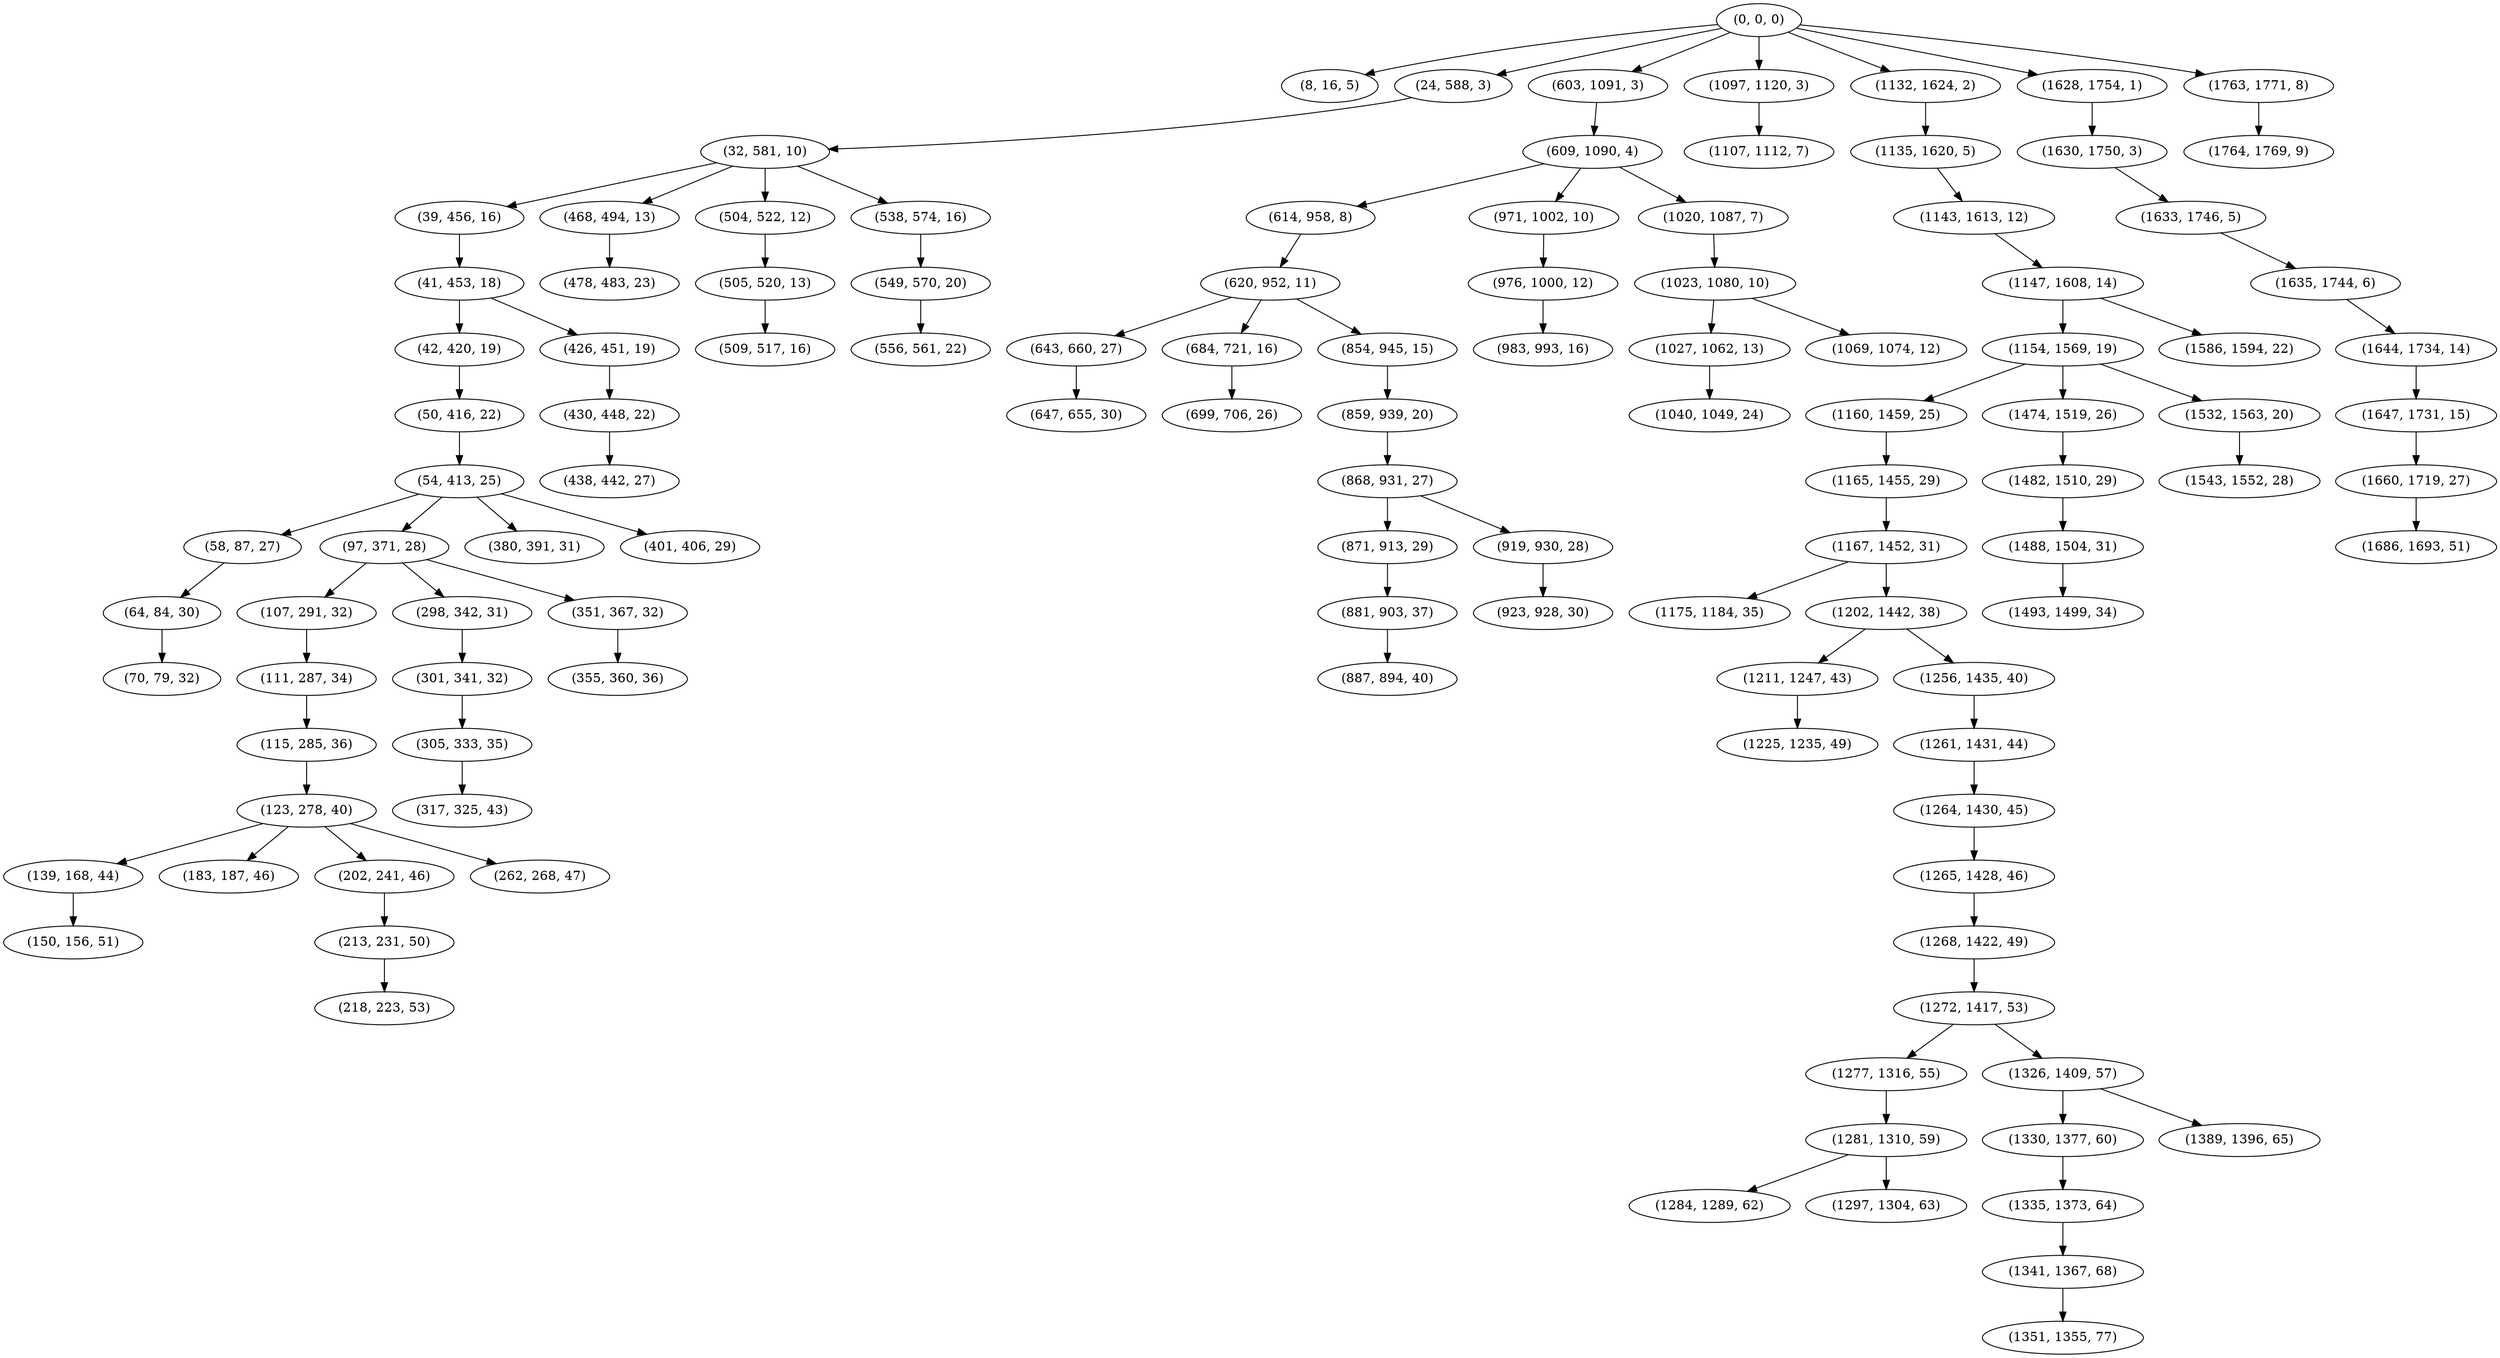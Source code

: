 digraph tree {
    "(0, 0, 0)";
    "(8, 16, 5)";
    "(24, 588, 3)";
    "(32, 581, 10)";
    "(39, 456, 16)";
    "(41, 453, 18)";
    "(42, 420, 19)";
    "(50, 416, 22)";
    "(54, 413, 25)";
    "(58, 87, 27)";
    "(64, 84, 30)";
    "(70, 79, 32)";
    "(97, 371, 28)";
    "(107, 291, 32)";
    "(111, 287, 34)";
    "(115, 285, 36)";
    "(123, 278, 40)";
    "(139, 168, 44)";
    "(150, 156, 51)";
    "(183, 187, 46)";
    "(202, 241, 46)";
    "(213, 231, 50)";
    "(218, 223, 53)";
    "(262, 268, 47)";
    "(298, 342, 31)";
    "(301, 341, 32)";
    "(305, 333, 35)";
    "(317, 325, 43)";
    "(351, 367, 32)";
    "(355, 360, 36)";
    "(380, 391, 31)";
    "(401, 406, 29)";
    "(426, 451, 19)";
    "(430, 448, 22)";
    "(438, 442, 27)";
    "(468, 494, 13)";
    "(478, 483, 23)";
    "(504, 522, 12)";
    "(505, 520, 13)";
    "(509, 517, 16)";
    "(538, 574, 16)";
    "(549, 570, 20)";
    "(556, 561, 22)";
    "(603, 1091, 3)";
    "(609, 1090, 4)";
    "(614, 958, 8)";
    "(620, 952, 11)";
    "(643, 660, 27)";
    "(647, 655, 30)";
    "(684, 721, 16)";
    "(699, 706, 26)";
    "(854, 945, 15)";
    "(859, 939, 20)";
    "(868, 931, 27)";
    "(871, 913, 29)";
    "(881, 903, 37)";
    "(887, 894, 40)";
    "(919, 930, 28)";
    "(923, 928, 30)";
    "(971, 1002, 10)";
    "(976, 1000, 12)";
    "(983, 993, 16)";
    "(1020, 1087, 7)";
    "(1023, 1080, 10)";
    "(1027, 1062, 13)";
    "(1040, 1049, 24)";
    "(1069, 1074, 12)";
    "(1097, 1120, 3)";
    "(1107, 1112, 7)";
    "(1132, 1624, 2)";
    "(1135, 1620, 5)";
    "(1143, 1613, 12)";
    "(1147, 1608, 14)";
    "(1154, 1569, 19)";
    "(1160, 1459, 25)";
    "(1165, 1455, 29)";
    "(1167, 1452, 31)";
    "(1175, 1184, 35)";
    "(1202, 1442, 38)";
    "(1211, 1247, 43)";
    "(1225, 1235, 49)";
    "(1256, 1435, 40)";
    "(1261, 1431, 44)";
    "(1264, 1430, 45)";
    "(1265, 1428, 46)";
    "(1268, 1422, 49)";
    "(1272, 1417, 53)";
    "(1277, 1316, 55)";
    "(1281, 1310, 59)";
    "(1284, 1289, 62)";
    "(1297, 1304, 63)";
    "(1326, 1409, 57)";
    "(1330, 1377, 60)";
    "(1335, 1373, 64)";
    "(1341, 1367, 68)";
    "(1351, 1355, 77)";
    "(1389, 1396, 65)";
    "(1474, 1519, 26)";
    "(1482, 1510, 29)";
    "(1488, 1504, 31)";
    "(1493, 1499, 34)";
    "(1532, 1563, 20)";
    "(1543, 1552, 28)";
    "(1586, 1594, 22)";
    "(1628, 1754, 1)";
    "(1630, 1750, 3)";
    "(1633, 1746, 5)";
    "(1635, 1744, 6)";
    "(1644, 1734, 14)";
    "(1647, 1731, 15)";
    "(1660, 1719, 27)";
    "(1686, 1693, 51)";
    "(1763, 1771, 8)";
    "(1764, 1769, 9)";
    "(0, 0, 0)" -> "(8, 16, 5)";
    "(0, 0, 0)" -> "(24, 588, 3)";
    "(0, 0, 0)" -> "(603, 1091, 3)";
    "(0, 0, 0)" -> "(1097, 1120, 3)";
    "(0, 0, 0)" -> "(1132, 1624, 2)";
    "(0, 0, 0)" -> "(1628, 1754, 1)";
    "(0, 0, 0)" -> "(1763, 1771, 8)";
    "(24, 588, 3)" -> "(32, 581, 10)";
    "(32, 581, 10)" -> "(39, 456, 16)";
    "(32, 581, 10)" -> "(468, 494, 13)";
    "(32, 581, 10)" -> "(504, 522, 12)";
    "(32, 581, 10)" -> "(538, 574, 16)";
    "(39, 456, 16)" -> "(41, 453, 18)";
    "(41, 453, 18)" -> "(42, 420, 19)";
    "(41, 453, 18)" -> "(426, 451, 19)";
    "(42, 420, 19)" -> "(50, 416, 22)";
    "(50, 416, 22)" -> "(54, 413, 25)";
    "(54, 413, 25)" -> "(58, 87, 27)";
    "(54, 413, 25)" -> "(97, 371, 28)";
    "(54, 413, 25)" -> "(380, 391, 31)";
    "(54, 413, 25)" -> "(401, 406, 29)";
    "(58, 87, 27)" -> "(64, 84, 30)";
    "(64, 84, 30)" -> "(70, 79, 32)";
    "(97, 371, 28)" -> "(107, 291, 32)";
    "(97, 371, 28)" -> "(298, 342, 31)";
    "(97, 371, 28)" -> "(351, 367, 32)";
    "(107, 291, 32)" -> "(111, 287, 34)";
    "(111, 287, 34)" -> "(115, 285, 36)";
    "(115, 285, 36)" -> "(123, 278, 40)";
    "(123, 278, 40)" -> "(139, 168, 44)";
    "(123, 278, 40)" -> "(183, 187, 46)";
    "(123, 278, 40)" -> "(202, 241, 46)";
    "(123, 278, 40)" -> "(262, 268, 47)";
    "(139, 168, 44)" -> "(150, 156, 51)";
    "(202, 241, 46)" -> "(213, 231, 50)";
    "(213, 231, 50)" -> "(218, 223, 53)";
    "(298, 342, 31)" -> "(301, 341, 32)";
    "(301, 341, 32)" -> "(305, 333, 35)";
    "(305, 333, 35)" -> "(317, 325, 43)";
    "(351, 367, 32)" -> "(355, 360, 36)";
    "(426, 451, 19)" -> "(430, 448, 22)";
    "(430, 448, 22)" -> "(438, 442, 27)";
    "(468, 494, 13)" -> "(478, 483, 23)";
    "(504, 522, 12)" -> "(505, 520, 13)";
    "(505, 520, 13)" -> "(509, 517, 16)";
    "(538, 574, 16)" -> "(549, 570, 20)";
    "(549, 570, 20)" -> "(556, 561, 22)";
    "(603, 1091, 3)" -> "(609, 1090, 4)";
    "(609, 1090, 4)" -> "(614, 958, 8)";
    "(609, 1090, 4)" -> "(971, 1002, 10)";
    "(609, 1090, 4)" -> "(1020, 1087, 7)";
    "(614, 958, 8)" -> "(620, 952, 11)";
    "(620, 952, 11)" -> "(643, 660, 27)";
    "(620, 952, 11)" -> "(684, 721, 16)";
    "(620, 952, 11)" -> "(854, 945, 15)";
    "(643, 660, 27)" -> "(647, 655, 30)";
    "(684, 721, 16)" -> "(699, 706, 26)";
    "(854, 945, 15)" -> "(859, 939, 20)";
    "(859, 939, 20)" -> "(868, 931, 27)";
    "(868, 931, 27)" -> "(871, 913, 29)";
    "(868, 931, 27)" -> "(919, 930, 28)";
    "(871, 913, 29)" -> "(881, 903, 37)";
    "(881, 903, 37)" -> "(887, 894, 40)";
    "(919, 930, 28)" -> "(923, 928, 30)";
    "(971, 1002, 10)" -> "(976, 1000, 12)";
    "(976, 1000, 12)" -> "(983, 993, 16)";
    "(1020, 1087, 7)" -> "(1023, 1080, 10)";
    "(1023, 1080, 10)" -> "(1027, 1062, 13)";
    "(1023, 1080, 10)" -> "(1069, 1074, 12)";
    "(1027, 1062, 13)" -> "(1040, 1049, 24)";
    "(1097, 1120, 3)" -> "(1107, 1112, 7)";
    "(1132, 1624, 2)" -> "(1135, 1620, 5)";
    "(1135, 1620, 5)" -> "(1143, 1613, 12)";
    "(1143, 1613, 12)" -> "(1147, 1608, 14)";
    "(1147, 1608, 14)" -> "(1154, 1569, 19)";
    "(1147, 1608, 14)" -> "(1586, 1594, 22)";
    "(1154, 1569, 19)" -> "(1160, 1459, 25)";
    "(1154, 1569, 19)" -> "(1474, 1519, 26)";
    "(1154, 1569, 19)" -> "(1532, 1563, 20)";
    "(1160, 1459, 25)" -> "(1165, 1455, 29)";
    "(1165, 1455, 29)" -> "(1167, 1452, 31)";
    "(1167, 1452, 31)" -> "(1175, 1184, 35)";
    "(1167, 1452, 31)" -> "(1202, 1442, 38)";
    "(1202, 1442, 38)" -> "(1211, 1247, 43)";
    "(1202, 1442, 38)" -> "(1256, 1435, 40)";
    "(1211, 1247, 43)" -> "(1225, 1235, 49)";
    "(1256, 1435, 40)" -> "(1261, 1431, 44)";
    "(1261, 1431, 44)" -> "(1264, 1430, 45)";
    "(1264, 1430, 45)" -> "(1265, 1428, 46)";
    "(1265, 1428, 46)" -> "(1268, 1422, 49)";
    "(1268, 1422, 49)" -> "(1272, 1417, 53)";
    "(1272, 1417, 53)" -> "(1277, 1316, 55)";
    "(1272, 1417, 53)" -> "(1326, 1409, 57)";
    "(1277, 1316, 55)" -> "(1281, 1310, 59)";
    "(1281, 1310, 59)" -> "(1284, 1289, 62)";
    "(1281, 1310, 59)" -> "(1297, 1304, 63)";
    "(1326, 1409, 57)" -> "(1330, 1377, 60)";
    "(1326, 1409, 57)" -> "(1389, 1396, 65)";
    "(1330, 1377, 60)" -> "(1335, 1373, 64)";
    "(1335, 1373, 64)" -> "(1341, 1367, 68)";
    "(1341, 1367, 68)" -> "(1351, 1355, 77)";
    "(1474, 1519, 26)" -> "(1482, 1510, 29)";
    "(1482, 1510, 29)" -> "(1488, 1504, 31)";
    "(1488, 1504, 31)" -> "(1493, 1499, 34)";
    "(1532, 1563, 20)" -> "(1543, 1552, 28)";
    "(1628, 1754, 1)" -> "(1630, 1750, 3)";
    "(1630, 1750, 3)" -> "(1633, 1746, 5)";
    "(1633, 1746, 5)" -> "(1635, 1744, 6)";
    "(1635, 1744, 6)" -> "(1644, 1734, 14)";
    "(1644, 1734, 14)" -> "(1647, 1731, 15)";
    "(1647, 1731, 15)" -> "(1660, 1719, 27)";
    "(1660, 1719, 27)" -> "(1686, 1693, 51)";
    "(1763, 1771, 8)" -> "(1764, 1769, 9)";
}
